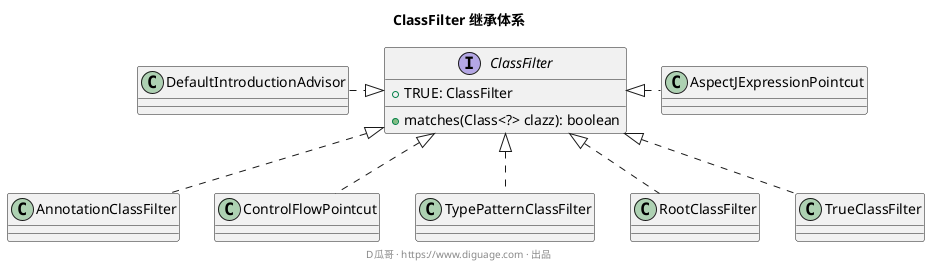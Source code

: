 @startuml
title **ClassFilter 继承体系**

interface ClassFilter {
    + TRUE: ClassFilter
    + matches(Class<?> clazz): boolean
}

class DefaultIntroductionAdvisor
DefaultIntroductionAdvisor .right.|> ClassFilter

class AspectJExpressionPointcut
AspectJExpressionPointcut .left.|> ClassFilter

class AnnotationClassFilter implements ClassFilter

class ControlFlowPointcut implements ClassFilter

class TypePatternClassFilter implements ClassFilter

class RootClassFilter implements ClassFilter

class TrueClassFilter implements ClassFilter


footer D瓜哥 · https://www.diguage.com · 出品
@enduml